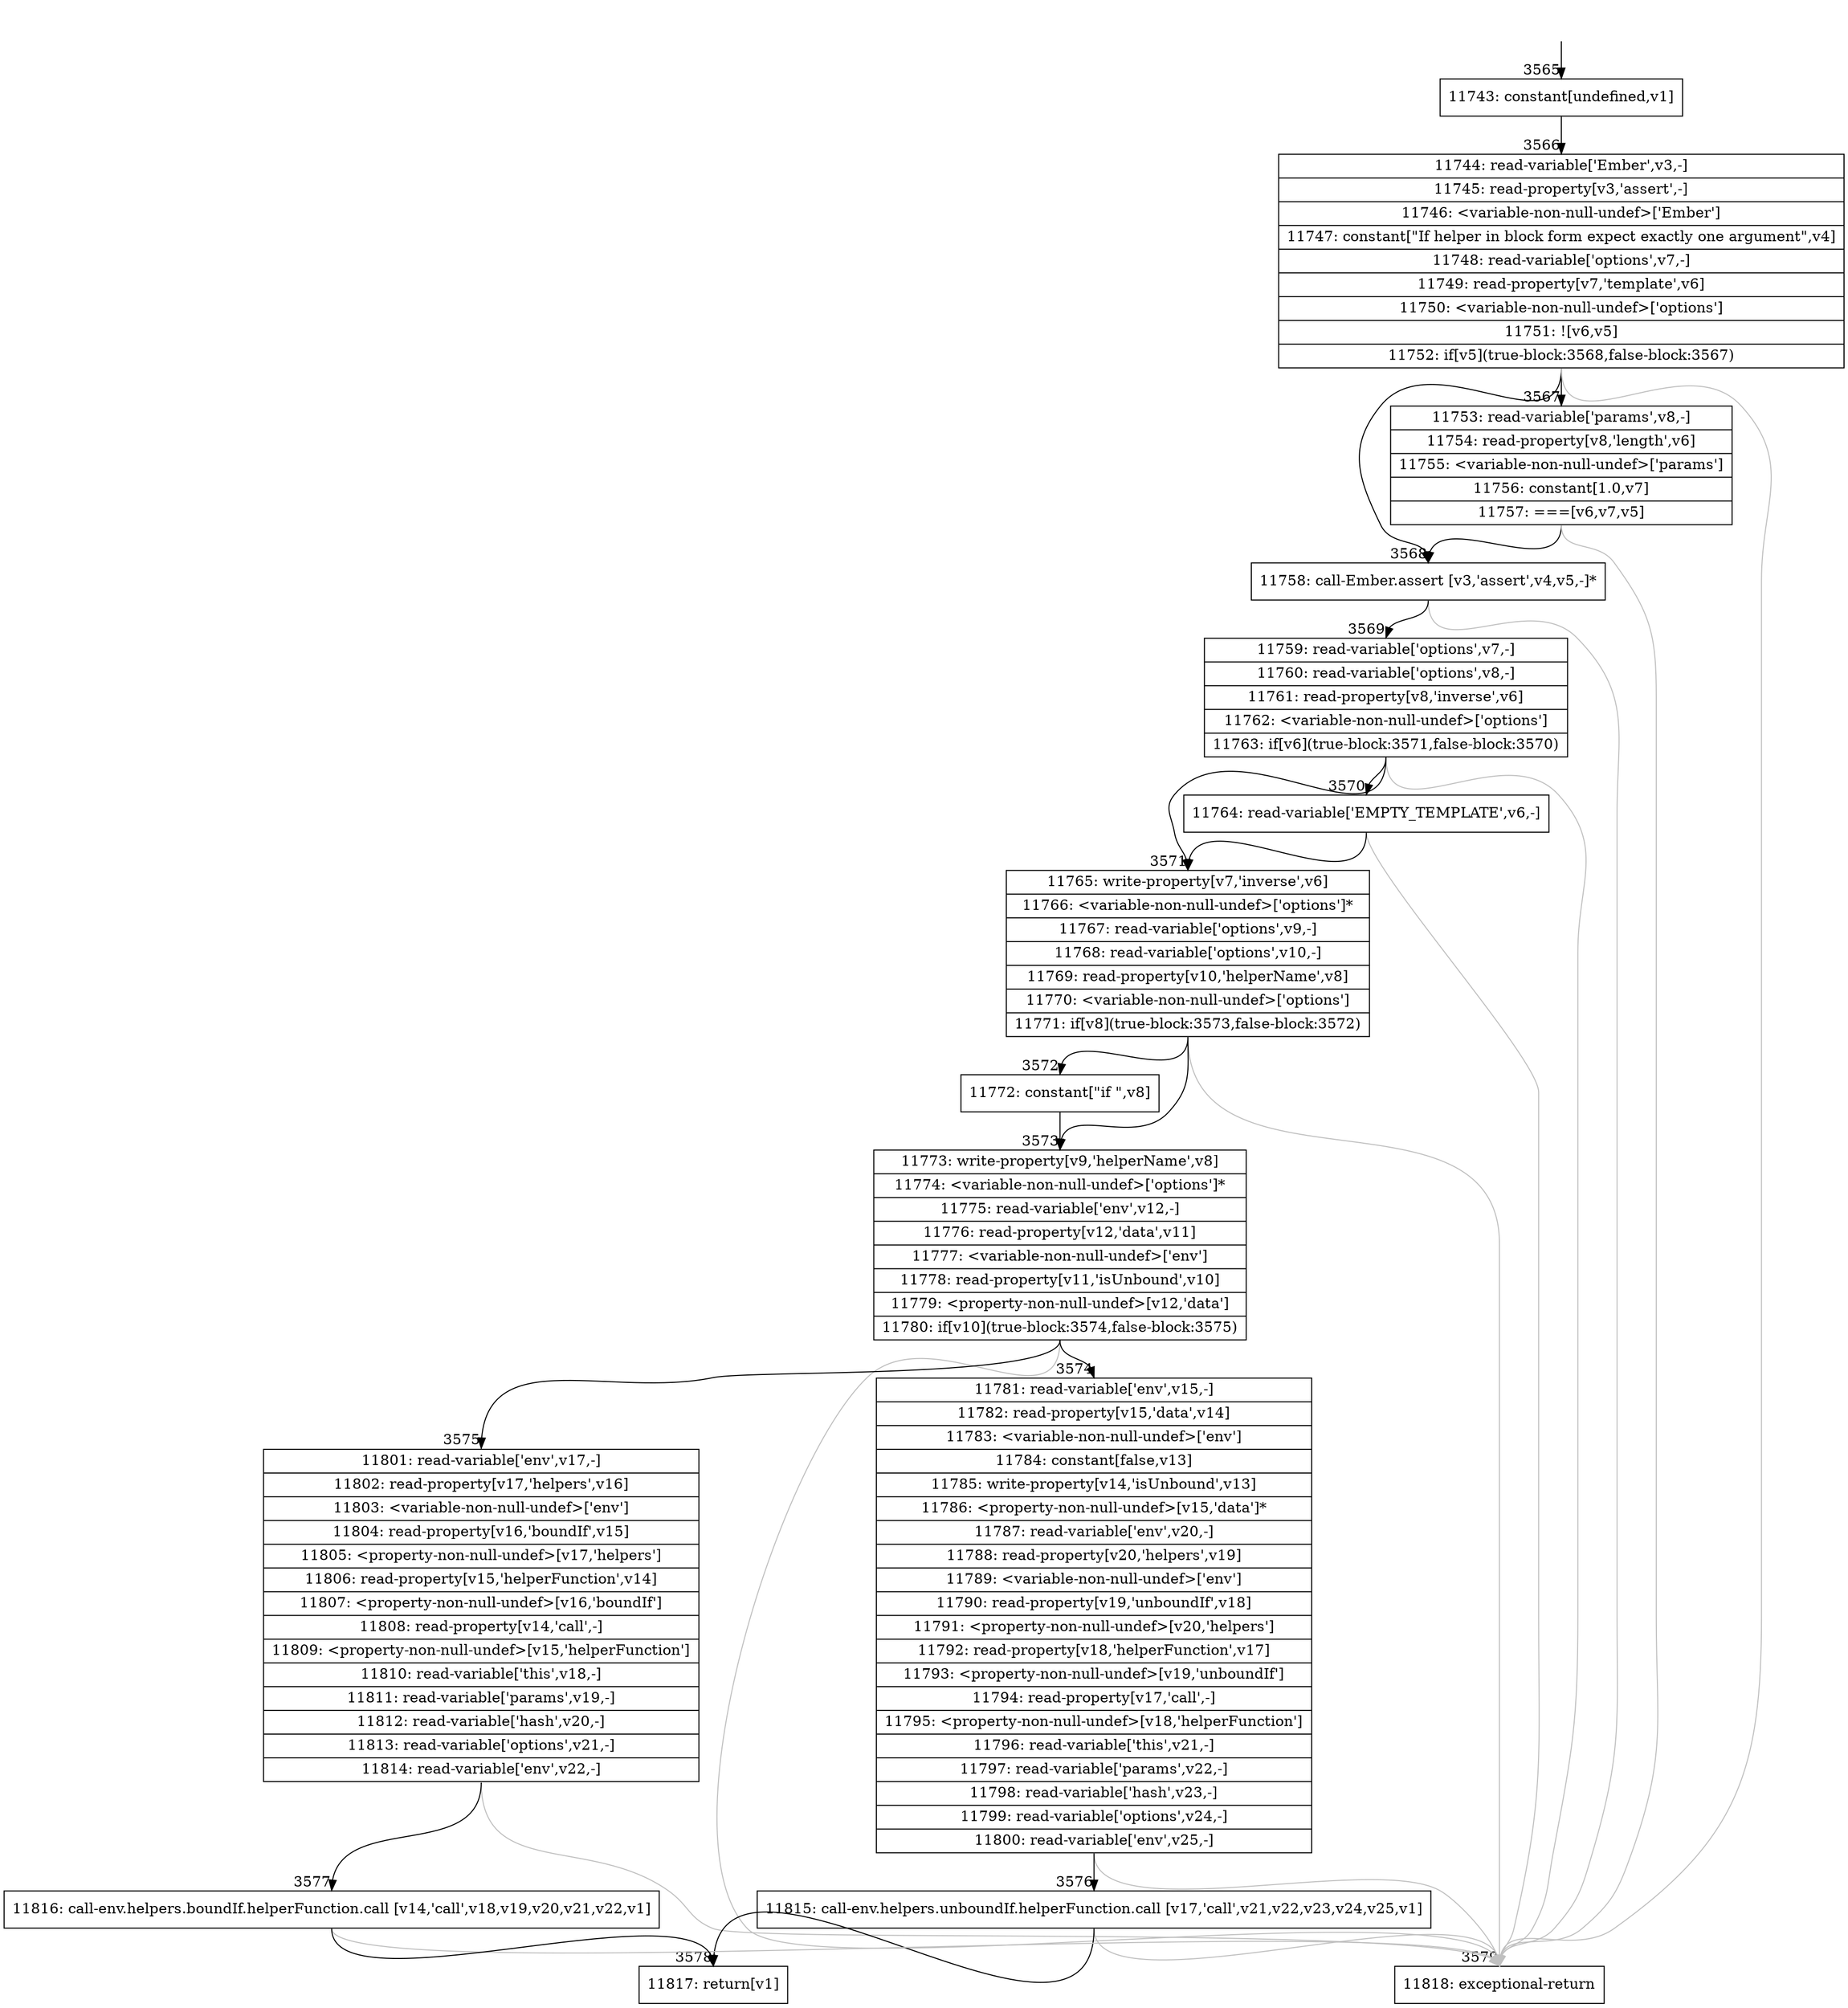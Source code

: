 digraph {
rankdir="TD"
BB_entry282[shape=none,label=""];
BB_entry282 -> BB3565 [tailport=s, headport=n, headlabel="    3565"]
BB3565 [shape=record label="{11743: constant[undefined,v1]}" ] 
BB3565 -> BB3566 [tailport=s, headport=n, headlabel="      3566"]
BB3566 [shape=record label="{11744: read-variable['Ember',v3,-]|11745: read-property[v3,'assert',-]|11746: \<variable-non-null-undef\>['Ember']|11747: constant[\"If helper in block form expect exactly one argument\",v4]|11748: read-variable['options',v7,-]|11749: read-property[v7,'template',v6]|11750: \<variable-non-null-undef\>['options']|11751: ![v6,v5]|11752: if[v5](true-block:3568,false-block:3567)}" ] 
BB3566 -> BB3568 [tailport=s, headport=n, headlabel="      3568"]
BB3566 -> BB3567 [tailport=s, headport=n, headlabel="      3567"]
BB3566 -> BB3579 [tailport=s, headport=n, color=gray, headlabel="      3579"]
BB3567 [shape=record label="{11753: read-variable['params',v8,-]|11754: read-property[v8,'length',v6]|11755: \<variable-non-null-undef\>['params']|11756: constant[1.0,v7]|11757: ===[v6,v7,v5]}" ] 
BB3567 -> BB3568 [tailport=s, headport=n]
BB3567 -> BB3579 [tailport=s, headport=n, color=gray]
BB3568 [shape=record label="{11758: call-Ember.assert [v3,'assert',v4,v5,-]*}" ] 
BB3568 -> BB3569 [tailport=s, headport=n, headlabel="      3569"]
BB3568 -> BB3579 [tailport=s, headport=n, color=gray]
BB3569 [shape=record label="{11759: read-variable['options',v7,-]|11760: read-variable['options',v8,-]|11761: read-property[v8,'inverse',v6]|11762: \<variable-non-null-undef\>['options']|11763: if[v6](true-block:3571,false-block:3570)}" ] 
BB3569 -> BB3571 [tailport=s, headport=n, headlabel="      3571"]
BB3569 -> BB3570 [tailport=s, headport=n, headlabel="      3570"]
BB3569 -> BB3579 [tailport=s, headport=n, color=gray]
BB3570 [shape=record label="{11764: read-variable['EMPTY_TEMPLATE',v6,-]}" ] 
BB3570 -> BB3571 [tailport=s, headport=n]
BB3570 -> BB3579 [tailport=s, headport=n, color=gray]
BB3571 [shape=record label="{11765: write-property[v7,'inverse',v6]|11766: \<variable-non-null-undef\>['options']*|11767: read-variable['options',v9,-]|11768: read-variable['options',v10,-]|11769: read-property[v10,'helperName',v8]|11770: \<variable-non-null-undef\>['options']|11771: if[v8](true-block:3573,false-block:3572)}" ] 
BB3571 -> BB3573 [tailport=s, headport=n, headlabel="      3573"]
BB3571 -> BB3572 [tailport=s, headport=n, headlabel="      3572"]
BB3571 -> BB3579 [tailport=s, headport=n, color=gray]
BB3572 [shape=record label="{11772: constant[\"if \",v8]}" ] 
BB3572 -> BB3573 [tailport=s, headport=n]
BB3573 [shape=record label="{11773: write-property[v9,'helperName',v8]|11774: \<variable-non-null-undef\>['options']*|11775: read-variable['env',v12,-]|11776: read-property[v12,'data',v11]|11777: \<variable-non-null-undef\>['env']|11778: read-property[v11,'isUnbound',v10]|11779: \<property-non-null-undef\>[v12,'data']|11780: if[v10](true-block:3574,false-block:3575)}" ] 
BB3573 -> BB3574 [tailport=s, headport=n, headlabel="      3574"]
BB3573 -> BB3575 [tailport=s, headport=n, headlabel="      3575"]
BB3573 -> BB3579 [tailport=s, headport=n, color=gray]
BB3574 [shape=record label="{11781: read-variable['env',v15,-]|11782: read-property[v15,'data',v14]|11783: \<variable-non-null-undef\>['env']|11784: constant[false,v13]|11785: write-property[v14,'isUnbound',v13]|11786: \<property-non-null-undef\>[v15,'data']*|11787: read-variable['env',v20,-]|11788: read-property[v20,'helpers',v19]|11789: \<variable-non-null-undef\>['env']|11790: read-property[v19,'unboundIf',v18]|11791: \<property-non-null-undef\>[v20,'helpers']|11792: read-property[v18,'helperFunction',v17]|11793: \<property-non-null-undef\>[v19,'unboundIf']|11794: read-property[v17,'call',-]|11795: \<property-non-null-undef\>[v18,'helperFunction']|11796: read-variable['this',v21,-]|11797: read-variable['params',v22,-]|11798: read-variable['hash',v23,-]|11799: read-variable['options',v24,-]|11800: read-variable['env',v25,-]}" ] 
BB3574 -> BB3576 [tailport=s, headport=n, headlabel="      3576"]
BB3574 -> BB3579 [tailport=s, headport=n, color=gray]
BB3575 [shape=record label="{11801: read-variable['env',v17,-]|11802: read-property[v17,'helpers',v16]|11803: \<variable-non-null-undef\>['env']|11804: read-property[v16,'boundIf',v15]|11805: \<property-non-null-undef\>[v17,'helpers']|11806: read-property[v15,'helperFunction',v14]|11807: \<property-non-null-undef\>[v16,'boundIf']|11808: read-property[v14,'call',-]|11809: \<property-non-null-undef\>[v15,'helperFunction']|11810: read-variable['this',v18,-]|11811: read-variable['params',v19,-]|11812: read-variable['hash',v20,-]|11813: read-variable['options',v21,-]|11814: read-variable['env',v22,-]}" ] 
BB3575 -> BB3577 [tailport=s, headport=n, headlabel="      3577"]
BB3575 -> BB3579 [tailport=s, headport=n, color=gray]
BB3576 [shape=record label="{11815: call-env.helpers.unboundIf.helperFunction.call [v17,'call',v21,v22,v23,v24,v25,v1]}" ] 
BB3576 -> BB3578 [tailport=s, headport=n, headlabel="      3578"]
BB3576 -> BB3579 [tailport=s, headport=n, color=gray]
BB3577 [shape=record label="{11816: call-env.helpers.boundIf.helperFunction.call [v14,'call',v18,v19,v20,v21,v22,v1]}" ] 
BB3577 -> BB3578 [tailport=s, headport=n]
BB3577 -> BB3579 [tailport=s, headport=n, color=gray]
BB3578 [shape=record label="{11817: return[v1]}" ] 
BB3579 [shape=record label="{11818: exceptional-return}" ] 
//#$~ 6373
}
